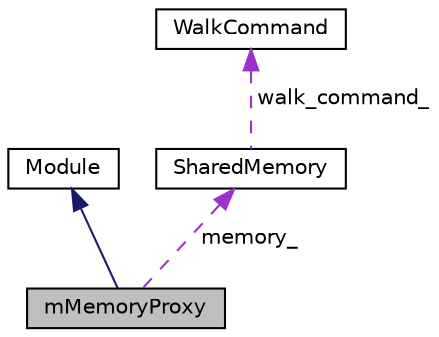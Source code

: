 digraph "mMemoryProxy"
{
  edge [fontname="Helvetica",fontsize="10",labelfontname="Helvetica",labelfontsize="10"];
  node [fontname="Helvetica",fontsize="10",shape=record];
  Node4 [label="mMemoryProxy",height=0.2,width=0.4,color="black", fillcolor="grey75", style="filled", fontcolor="black"];
  Node5 -> Node4 [dir="back",color="midnightblue",fontsize="10",style="solid",fontname="Helvetica"];
  Node5 [label="Module",height=0.2,width=0.4,color="black", fillcolor="white", style="filled",URL="$classModule.html",tooltip="Module abstract class. "];
  Node6 -> Node4 [dir="back",color="darkorchid3",fontsize="10",style="dashed",label=" memory_" ,fontname="Helvetica"];
  Node6 [label="SharedMemory",height=0.2,width=0.4,color="black", fillcolor="white", style="filled",URL="$classSharedMemory.html"];
  Node7 -> Node6 [dir="back",color="darkorchid3",fontsize="10",style="dashed",label=" walk_command_" ,fontname="Helvetica"];
  Node7 [label="WalkCommand",height=0.2,width=0.4,color="black", fillcolor="white", style="filled",URL="$structWalkCommand.html",tooltip="Walk command used to control the naoqi motion proxy. "];
}
